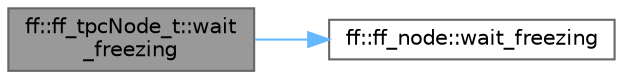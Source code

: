 digraph "ff::ff_tpcNode_t::wait_freezing"
{
 // LATEX_PDF_SIZE
  bgcolor="transparent";
  edge [fontname=Helvetica,fontsize=10,labelfontname=Helvetica,labelfontsize=10];
  node [fontname=Helvetica,fontsize=10,shape=box,height=0.2,width=0.4];
  rankdir="LR";
  Node1 [id="Node000001",label="ff::ff_tpcNode_t::wait\l_freezing",height=0.2,width=0.4,color="gray40", fillcolor="grey60", style="filled", fontcolor="black",tooltip=" "];
  Node1 -> Node2 [id="edge1_Node000001_Node000002",color="steelblue1",style="solid",tooltip=" "];
  Node2 [id="Node000002",label="ff::ff_node::wait_freezing",height=0.2,width=0.4,color="grey40", fillcolor="white", style="filled",URL="$classff_1_1ff__node.html#abe92009631afe597677ebc7fb91cbd07",tooltip="Wait the freezing state"];
}
